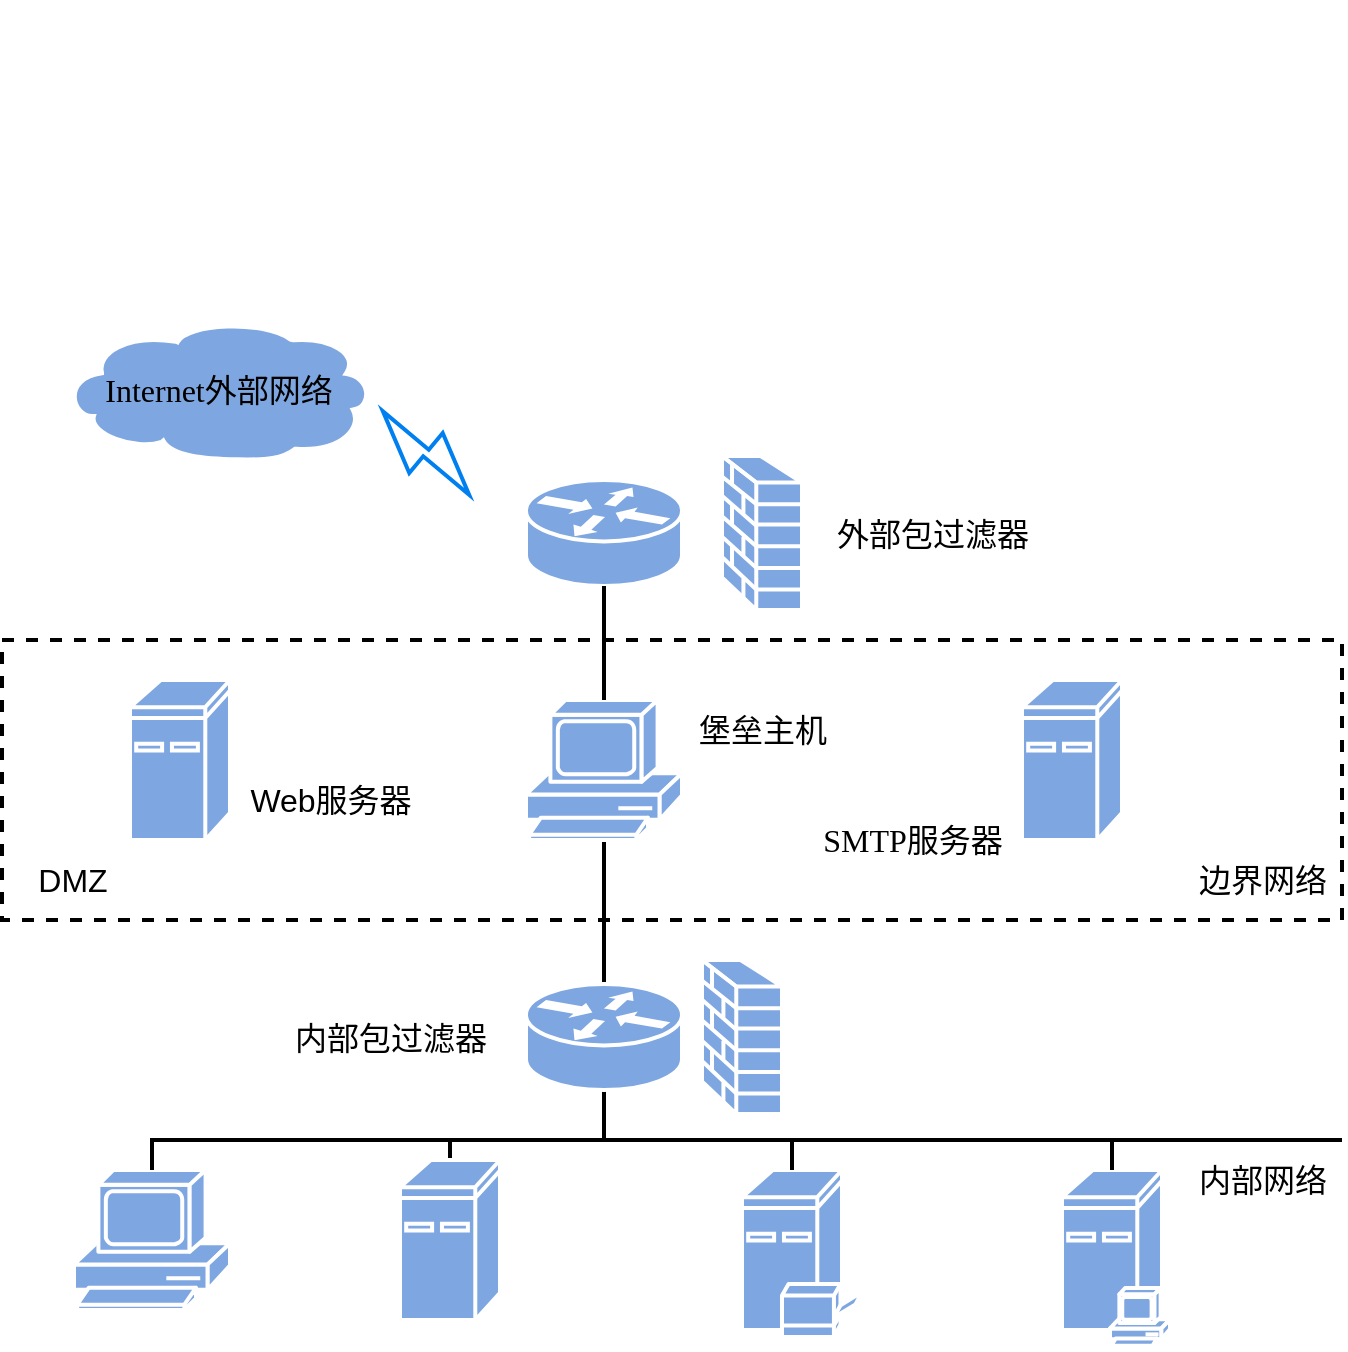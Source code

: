 <mxfile version="18.0.2" type="github">
  <diagram id="nHBJcKgBxQZSZA_yJ_oJ" name="第 1 页">
    <mxGraphModel dx="786" dy="846" grid="1" gridSize="10" guides="1" tooltips="1" connect="1" arrows="1" fold="1" page="1" pageScale="1" pageWidth="827" pageHeight="1169" math="0" shadow="0">
      <root>
        <mxCell id="0" />
        <mxCell id="1" parent="0" />
        <mxCell id="ek3MGB_Vx_ngcHtbuuWx-22" value="" style="rounded=0;whiteSpace=wrap;html=1;dashed=1;strokeWidth=2;fillColor=none;perimeterSpacing=0;" parent="1" vertex="1">
          <mxGeometry x="50" y="360" width="670" height="140" as="geometry" />
        </mxCell>
        <mxCell id="ek3MGB_Vx_ngcHtbuuWx-1" value="" style="shape=mxgraph.cisco.routers.router;sketch=0;html=1;pointerEvents=1;dashed=0;fillColor=#7EA6E0;strokeColor=#ffffff;strokeWidth=2;verticalLabelPosition=bottom;verticalAlign=top;align=center;outlineConnect=0;" parent="1" vertex="1">
          <mxGeometry x="312" y="280" width="78" height="53" as="geometry" />
        </mxCell>
        <mxCell id="ek3MGB_Vx_ngcHtbuuWx-3" value="" style="shape=mxgraph.cisco.security.firewall;sketch=0;html=1;pointerEvents=1;dashed=0;fillColor=#7EA6E0;strokeColor=#ffffff;strokeWidth=2;verticalLabelPosition=bottom;verticalAlign=top;align=center;outlineConnect=0;direction=east;flipH=1;" parent="1" vertex="1">
          <mxGeometry x="410" y="268" width="40" height="77" as="geometry" />
        </mxCell>
        <mxCell id="ek3MGB_Vx_ngcHtbuuWx-4" value="" style="shape=mxgraph.cisco.storage.cloud;sketch=0;html=1;pointerEvents=1;dashed=0;fillColor=#7EA6E0;strokeColor=#ffffff;strokeWidth=2;verticalLabelPosition=bottom;verticalAlign=top;align=center;outlineConnect=0;" parent="1" vertex="1">
          <mxGeometry x="80" y="200" width="155.08" height="70" as="geometry" />
        </mxCell>
        <mxCell id="ek3MGB_Vx_ngcHtbuuWx-5" value="" style="shape=mxgraph.cisco.computers_and_peripherals.ibm_mini_as400;sketch=0;html=1;pointerEvents=1;dashed=0;fillColor=#7EA6E0;strokeColor=#ffffff;strokeWidth=2;verticalLabelPosition=bottom;verticalAlign=top;align=center;outlineConnect=0;" parent="1" vertex="1">
          <mxGeometry x="114" y="380" width="50" height="80" as="geometry" />
        </mxCell>
        <mxCell id="ek3MGB_Vx_ngcHtbuuWx-7" value="" style="shape=mxgraph.cisco.computers_and_peripherals.ibm_mini_as400;sketch=0;html=1;pointerEvents=1;dashed=0;fillColor=#7EA6E0;strokeColor=#ffffff;strokeWidth=2;verticalLabelPosition=bottom;verticalAlign=top;align=center;outlineConnect=0;" parent="1" vertex="1">
          <mxGeometry x="560" y="380" width="50" height="80" as="geometry" />
        </mxCell>
        <mxCell id="ek3MGB_Vx_ngcHtbuuWx-10" value="" style="shape=mxgraph.cisco.computers_and_peripherals.ibm_mini_as400;sketch=0;html=1;pointerEvents=1;dashed=0;fillColor=#7EA6E0;strokeColor=#ffffff;strokeWidth=2;verticalLabelPosition=bottom;verticalAlign=top;align=center;outlineConnect=0;" parent="1" vertex="1">
          <mxGeometry x="420" y="625" width="50" height="80" as="geometry" />
        </mxCell>
        <mxCell id="ek3MGB_Vx_ngcHtbuuWx-26" value="" style="edgeStyle=orthogonalEdgeStyle;rounded=0;orthogonalLoop=1;jettySize=auto;html=1;strokeWidth=2;endArrow=none;endFill=0;" parent="1" source="ek3MGB_Vx_ngcHtbuuWx-12" target="ek3MGB_Vx_ngcHtbuuWx-17" edge="1">
          <mxGeometry relative="1" as="geometry" />
        </mxCell>
        <mxCell id="ek3MGB_Vx_ngcHtbuuWx-12" value="" style="shape=mxgraph.cisco.computers_and_peripherals.pc;sketch=0;html=1;pointerEvents=1;dashed=0;fillColor=#7EA6E0;strokeColor=#ffffff;strokeWidth=2;verticalLabelPosition=bottom;verticalAlign=top;align=center;outlineConnect=0;" parent="1" vertex="1">
          <mxGeometry x="312" y="390" width="78" height="70" as="geometry" />
        </mxCell>
        <mxCell id="ek3MGB_Vx_ngcHtbuuWx-13" value="" style="shape=mxgraph.cisco.computers_and_peripherals.pc;sketch=0;html=1;pointerEvents=1;dashed=0;fillColor=#7EA6E0;strokeColor=#ffffff;strokeWidth=2;verticalLabelPosition=bottom;verticalAlign=top;align=center;outlineConnect=0;" parent="1" vertex="1">
          <mxGeometry x="86" y="625" width="78" height="70" as="geometry" />
        </mxCell>
        <mxCell id="ek3MGB_Vx_ngcHtbuuWx-15" value="" style="shape=mxgraph.cisco.computers_and_peripherals.ibm_mini_as400;sketch=0;html=1;pointerEvents=1;dashed=0;fillColor=#7EA6E0;strokeColor=#ffffff;strokeWidth=2;verticalLabelPosition=bottom;verticalAlign=top;align=center;outlineConnect=0;" parent="1" vertex="1">
          <mxGeometry x="580" y="625" width="50" height="80" as="geometry" />
        </mxCell>
        <mxCell id="ek3MGB_Vx_ngcHtbuuWx-14" value="" style="shape=mxgraph.cisco.computers_and_peripherals.pc;sketch=0;html=1;pointerEvents=1;dashed=0;fillColor=#7EA6E0;strokeColor=#ffffff;strokeWidth=2;verticalLabelPosition=bottom;verticalAlign=top;align=center;outlineConnect=0;" parent="1" vertex="1">
          <mxGeometry x="604" y="684" width="30" height="30" as="geometry" />
        </mxCell>
        <mxCell id="ek3MGB_Vx_ngcHtbuuWx-27" style="edgeStyle=orthogonalEdgeStyle;rounded=0;orthogonalLoop=1;jettySize=auto;html=1;endArrow=none;endFill=0;strokeWidth=2;" parent="1" source="ek3MGB_Vx_ngcHtbuuWx-17" target="ek3MGB_Vx_ngcHtbuuWx-20" edge="1">
          <mxGeometry relative="1" as="geometry">
            <Array as="points">
              <mxPoint x="351" y="610" />
              <mxPoint x="274" y="610" />
            </Array>
          </mxGeometry>
        </mxCell>
        <mxCell id="ek3MGB_Vx_ngcHtbuuWx-28" style="edgeStyle=orthogonalEdgeStyle;rounded=0;orthogonalLoop=1;jettySize=auto;html=1;endArrow=none;endFill=0;strokeWidth=2;" parent="1" source="ek3MGB_Vx_ngcHtbuuWx-17" target="ek3MGB_Vx_ngcHtbuuWx-10" edge="1">
          <mxGeometry relative="1" as="geometry">
            <Array as="points">
              <mxPoint x="351" y="610" />
              <mxPoint x="445" y="610" />
            </Array>
          </mxGeometry>
        </mxCell>
        <mxCell id="ek3MGB_Vx_ngcHtbuuWx-29" style="edgeStyle=orthogonalEdgeStyle;rounded=0;orthogonalLoop=1;jettySize=auto;html=1;endArrow=none;endFill=0;strokeWidth=2;entryX=0.5;entryY=0;entryDx=0;entryDy=0;entryPerimeter=0;" parent="1" source="ek3MGB_Vx_ngcHtbuuWx-17" target="ek3MGB_Vx_ngcHtbuuWx-15" edge="1">
          <mxGeometry relative="1" as="geometry">
            <Array as="points">
              <mxPoint x="351" y="610" />
              <mxPoint x="605" y="610" />
            </Array>
          </mxGeometry>
        </mxCell>
        <mxCell id="ek3MGB_Vx_ngcHtbuuWx-30" style="edgeStyle=orthogonalEdgeStyle;rounded=0;orthogonalLoop=1;jettySize=auto;html=1;entryX=0.5;entryY=0;entryDx=0;entryDy=0;entryPerimeter=0;endArrow=none;endFill=0;strokeWidth=2;" parent="1" source="ek3MGB_Vx_ngcHtbuuWx-17" target="ek3MGB_Vx_ngcHtbuuWx-13" edge="1">
          <mxGeometry relative="1" as="geometry">
            <Array as="points">
              <mxPoint x="351" y="610" />
              <mxPoint x="125" y="610" />
            </Array>
          </mxGeometry>
        </mxCell>
        <mxCell id="ek3MGB_Vx_ngcHtbuuWx-41" style="edgeStyle=orthogonalEdgeStyle;rounded=0;orthogonalLoop=1;jettySize=auto;html=1;fontFamily=Georgia;fontSize=16;endArrow=none;endFill=0;strokeWidth=2;" parent="1" source="ek3MGB_Vx_ngcHtbuuWx-17" edge="1">
          <mxGeometry relative="1" as="geometry">
            <mxPoint x="710" y="610" as="targetPoint" />
            <Array as="points">
              <mxPoint x="351" y="610" />
              <mxPoint x="720" y="610" />
            </Array>
          </mxGeometry>
        </mxCell>
        <mxCell id="ek3MGB_Vx_ngcHtbuuWx-17" value="" style="shape=mxgraph.cisco.routers.router;sketch=0;html=1;pointerEvents=1;dashed=0;fillColor=#7EA6E0;strokeColor=#ffffff;strokeWidth=2;verticalLabelPosition=bottom;verticalAlign=top;align=center;outlineConnect=0;" parent="1" vertex="1">
          <mxGeometry x="312" y="532" width="78" height="53" as="geometry" />
        </mxCell>
        <mxCell id="ek3MGB_Vx_ngcHtbuuWx-18" value="" style="shape=mxgraph.cisco.security.firewall;sketch=0;html=1;pointerEvents=1;dashed=0;fillColor=#7EA6E0;strokeColor=#ffffff;strokeWidth=2;verticalLabelPosition=bottom;verticalAlign=top;align=center;outlineConnect=0;direction=east;flipH=1;" parent="1" vertex="1">
          <mxGeometry x="400" y="520" width="40" height="77" as="geometry" />
        </mxCell>
        <mxCell id="ek3MGB_Vx_ngcHtbuuWx-19" value="" style="shape=mxgraph.cisco.computers_and_peripherals.printer;sketch=0;html=1;pointerEvents=1;dashed=0;fillColor=#7EA6E0;strokeColor=#ffffff;strokeWidth=2;verticalLabelPosition=bottom;verticalAlign=top;align=center;outlineConnect=0;" parent="1" vertex="1">
          <mxGeometry x="440" y="682" width="40" height="26.5" as="geometry" />
        </mxCell>
        <mxCell id="ek3MGB_Vx_ngcHtbuuWx-20" value="" style="shape=mxgraph.cisco.computers_and_peripherals.ibm_mini_as400;sketch=0;html=1;pointerEvents=1;dashed=0;fillColor=#7EA6E0;strokeColor=#ffffff;strokeWidth=2;verticalLabelPosition=bottom;verticalAlign=top;align=center;outlineConnect=0;" parent="1" vertex="1">
          <mxGeometry x="249" y="620" width="50" height="80" as="geometry" />
        </mxCell>
        <mxCell id="ek3MGB_Vx_ngcHtbuuWx-24" value="" style="endArrow=none;html=1;rounded=0;entryX=0.5;entryY=1;entryDx=0;entryDy=0;entryPerimeter=0;strokeWidth=2;" parent="1" source="ek3MGB_Vx_ngcHtbuuWx-12" target="ek3MGB_Vx_ngcHtbuuWx-1" edge="1">
          <mxGeometry width="50" height="50" relative="1" as="geometry">
            <mxPoint x="380" y="570" as="sourcePoint" />
            <mxPoint x="430" y="520" as="targetPoint" />
          </mxGeometry>
        </mxCell>
        <mxCell id="ek3MGB_Vx_ngcHtbuuWx-33" value="DMZ" style="text;html=1;align=center;verticalAlign=middle;resizable=0;points=[];autosize=1;strokeColor=none;fillColor=none;fontSize=16;" parent="1" vertex="1">
          <mxGeometry x="60" y="470" width="50" height="20" as="geometry" />
        </mxCell>
        <mxCell id="ek3MGB_Vx_ngcHtbuuWx-34" value="Web服务器" style="text;html=1;align=center;verticalAlign=middle;resizable=0;points=[];autosize=1;strokeColor=none;fillColor=none;fontSize=16;" parent="1" vertex="1">
          <mxGeometry x="164" y="430" width="100" height="20" as="geometry" />
        </mxCell>
        <mxCell id="ek3MGB_Vx_ngcHtbuuWx-35" value="&lt;font face=&quot;Georgia&quot;&gt;堡垒主机&lt;/font&gt;" style="text;html=1;align=center;verticalAlign=middle;resizable=0;points=[];autosize=1;strokeColor=none;fillColor=none;fontSize=16;" parent="1" vertex="1">
          <mxGeometry x="390" y="390" width="80" height="30" as="geometry" />
        </mxCell>
        <mxCell id="ek3MGB_Vx_ngcHtbuuWx-36" value="边界网络" style="text;html=1;align=center;verticalAlign=middle;resizable=0;points=[];autosize=1;strokeColor=none;fillColor=none;fontSize=16;fontFamily=Georgia;" parent="1" vertex="1">
          <mxGeometry x="640" y="470" width="80" height="20" as="geometry" />
        </mxCell>
        <mxCell id="ek3MGB_Vx_ngcHtbuuWx-37" value="SMTP服务器" style="text;html=1;align=center;verticalAlign=middle;resizable=0;points=[];autosize=1;strokeColor=none;fillColor=none;fontSize=16;fontFamily=Georgia;" parent="1" vertex="1">
          <mxGeometry x="450" y="450" width="110" height="20" as="geometry" />
        </mxCell>
        <mxCell id="ek3MGB_Vx_ngcHtbuuWx-38" value="外部包过滤器" style="text;html=1;align=center;verticalAlign=middle;resizable=0;points=[];autosize=1;strokeColor=none;fillColor=none;fontSize=16;fontFamily=Georgia;" parent="1" vertex="1">
          <mxGeometry x="460" y="296.5" width="110" height="20" as="geometry" />
        </mxCell>
        <mxCell id="ek3MGB_Vx_ngcHtbuuWx-39" value="Internet外部网络" style="text;html=1;align=center;verticalAlign=middle;resizable=0;points=[];autosize=1;strokeColor=none;fillColor=none;fontSize=16;fontFamily=Georgia;" parent="1" vertex="1">
          <mxGeometry x="87.54" y="225" width="140" height="20" as="geometry" />
        </mxCell>
        <mxCell id="ek3MGB_Vx_ngcHtbuuWx-40" value="内部包过滤器" style="text;html=1;align=center;verticalAlign=middle;resizable=0;points=[];autosize=1;strokeColor=none;fillColor=none;fontSize=16;fontFamily=Georgia;" parent="1" vertex="1">
          <mxGeometry x="189" y="548.5" width="110" height="20" as="geometry" />
        </mxCell>
        <mxCell id="ek3MGB_Vx_ngcHtbuuWx-42" value="内部网络" style="text;html=1;align=center;verticalAlign=middle;resizable=0;points=[];autosize=1;strokeColor=none;fillColor=none;fontSize=16;fontFamily=Georgia;" parent="1" vertex="1">
          <mxGeometry x="640" y="620" width="80" height="20" as="geometry" />
        </mxCell>
        <mxCell id="Hk_b8k6l5leF3CeIbAFU-4" value="" style="html=1;verticalLabelPosition=bottom;align=center;labelBackgroundColor=#ffffff;verticalAlign=top;strokeWidth=2;strokeColor=#0080F0;shadow=0;dashed=0;shape=mxgraph.ios7.icons.flash;rotation=-50;" vertex="1" parent="1">
          <mxGeometry x="249" y="236.5" width="26" height="60" as="geometry" />
        </mxCell>
        <mxCell id="Hk_b8k6l5leF3CeIbAFU-5" value="" style="shape=image;html=1;verticalAlign=top;verticalLabelPosition=bottom;labelBackgroundColor=#ffffff;imageAspect=0;aspect=fixed;image=https://cdn4.iconfinder.com/data/icons/ionicons/512/icon-flash-128.png;rotation=-55;" vertex="1" parent="1">
          <mxGeometry x="280" y="150" width="88" height="88" as="geometry" />
        </mxCell>
        <mxCell id="Hk_b8k6l5leF3CeIbAFU-8" value="" style="shape=image;html=1;verticalAlign=top;verticalLabelPosition=bottom;labelBackgroundColor=#ffffff;imageAspect=0;aspect=fixed;image=https://cdn2.iconfinder.com/data/icons/harry-potter-solid-collection/60/12_-_Harry_Potter_-_Solid_-_Harrys_Lightning_Scar-128.png" vertex="1" parent="1">
          <mxGeometry x="432" y="80" width="128" height="128" as="geometry" />
        </mxCell>
        <mxCell id="Hk_b8k6l5leF3CeIbAFU-9" value="" style="shape=image;html=1;verticalAlign=top;verticalLabelPosition=bottom;labelBackgroundColor=#ffffff;imageAspect=0;aspect=fixed;image=https://cdn2.iconfinder.com/data/icons/harry-potter-outline-collection-1/60/12_-_Harry_Potter_-_Outline_-_Harrys_Lightning_Scar-128.png" vertex="1" parent="1">
          <mxGeometry x="152" y="40" width="128" height="128" as="geometry" />
        </mxCell>
      </root>
    </mxGraphModel>
  </diagram>
</mxfile>
